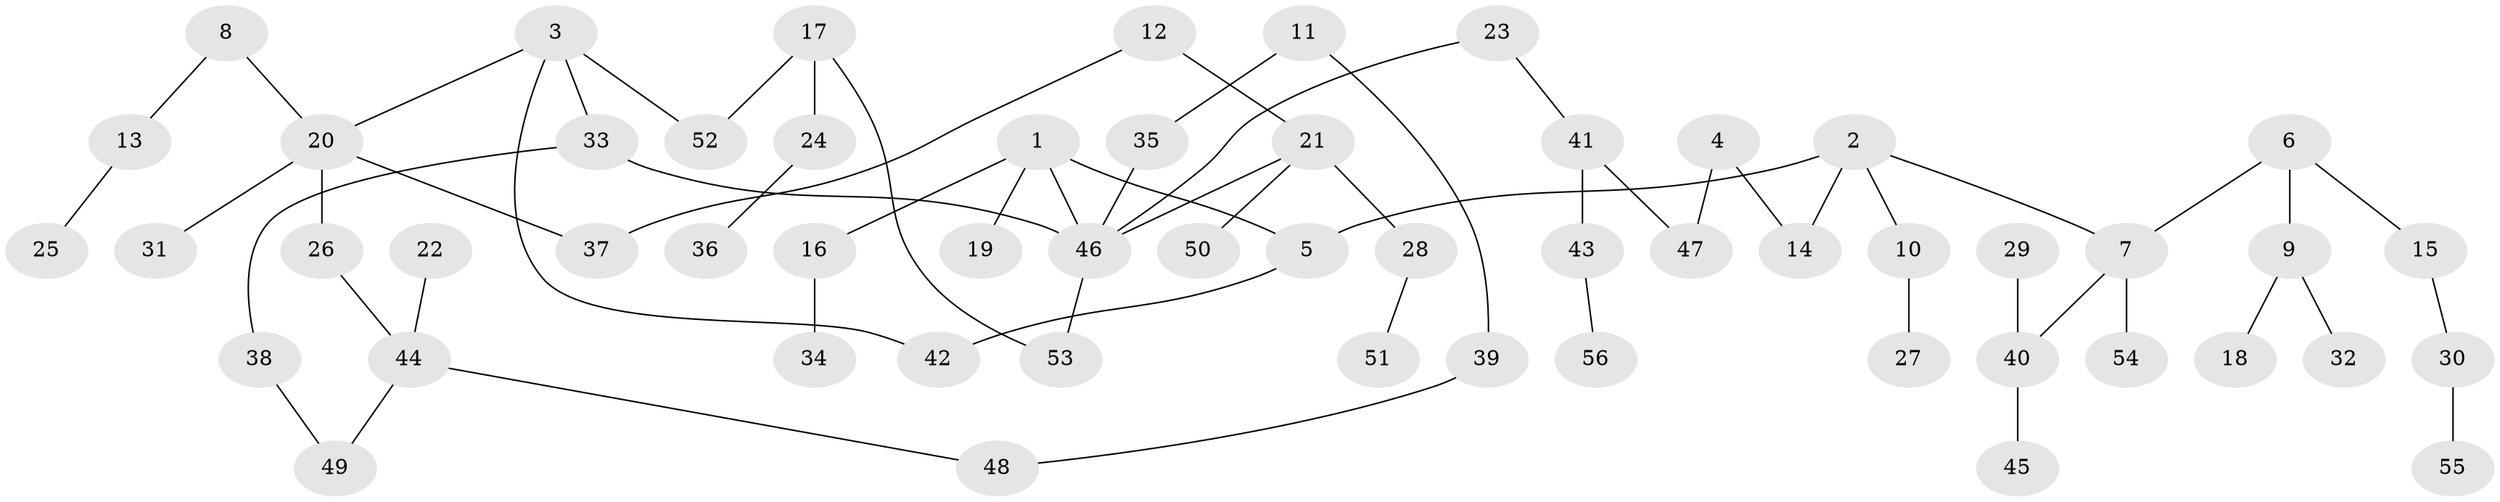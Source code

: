 // original degree distribution, {4: 0.0759493670886076, 3: 0.16455696202531644, 7: 0.012658227848101266, 2: 0.27848101265822783, 5: 0.0379746835443038, 1: 0.4177215189873418, 6: 0.012658227848101266}
// Generated by graph-tools (version 1.1) at 2025/36/03/04/25 23:36:06]
// undirected, 56 vertices, 61 edges
graph export_dot {
  node [color=gray90,style=filled];
  1;
  2;
  3;
  4;
  5;
  6;
  7;
  8;
  9;
  10;
  11;
  12;
  13;
  14;
  15;
  16;
  17;
  18;
  19;
  20;
  21;
  22;
  23;
  24;
  25;
  26;
  27;
  28;
  29;
  30;
  31;
  32;
  33;
  34;
  35;
  36;
  37;
  38;
  39;
  40;
  41;
  42;
  43;
  44;
  45;
  46;
  47;
  48;
  49;
  50;
  51;
  52;
  53;
  54;
  55;
  56;
  1 -- 5 [weight=1.0];
  1 -- 16 [weight=1.0];
  1 -- 19 [weight=1.0];
  1 -- 46 [weight=1.0];
  2 -- 5 [weight=1.0];
  2 -- 7 [weight=1.0];
  2 -- 10 [weight=1.0];
  2 -- 14 [weight=1.0];
  3 -- 20 [weight=1.0];
  3 -- 33 [weight=1.0];
  3 -- 42 [weight=1.0];
  3 -- 52 [weight=1.0];
  4 -- 14 [weight=1.0];
  4 -- 47 [weight=1.0];
  5 -- 42 [weight=1.0];
  6 -- 7 [weight=1.0];
  6 -- 9 [weight=1.0];
  6 -- 15 [weight=1.0];
  7 -- 40 [weight=1.0];
  7 -- 54 [weight=1.0];
  8 -- 13 [weight=1.0];
  8 -- 20 [weight=1.0];
  9 -- 18 [weight=1.0];
  9 -- 32 [weight=1.0];
  10 -- 27 [weight=1.0];
  11 -- 35 [weight=1.0];
  11 -- 39 [weight=1.0];
  12 -- 21 [weight=1.0];
  12 -- 37 [weight=1.0];
  13 -- 25 [weight=1.0];
  15 -- 30 [weight=1.0];
  16 -- 34 [weight=1.0];
  17 -- 24 [weight=1.0];
  17 -- 52 [weight=1.0];
  17 -- 53 [weight=1.0];
  20 -- 26 [weight=1.0];
  20 -- 31 [weight=1.0];
  20 -- 37 [weight=1.0];
  21 -- 28 [weight=1.0];
  21 -- 46 [weight=1.0];
  21 -- 50 [weight=1.0];
  22 -- 44 [weight=1.0];
  23 -- 41 [weight=1.0];
  23 -- 46 [weight=1.0];
  24 -- 36 [weight=1.0];
  26 -- 44 [weight=1.0];
  28 -- 51 [weight=1.0];
  29 -- 40 [weight=1.0];
  30 -- 55 [weight=1.0];
  33 -- 38 [weight=1.0];
  33 -- 46 [weight=1.0];
  35 -- 46 [weight=1.0];
  38 -- 49 [weight=1.0];
  39 -- 48 [weight=1.0];
  40 -- 45 [weight=1.0];
  41 -- 43 [weight=1.0];
  41 -- 47 [weight=1.0];
  43 -- 56 [weight=1.0];
  44 -- 48 [weight=1.0];
  44 -- 49 [weight=1.0];
  46 -- 53 [weight=1.0];
}
